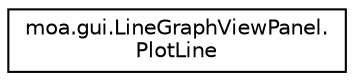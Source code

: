 digraph "Graphical Class Hierarchy"
{
 // LATEX_PDF_SIZE
  edge [fontname="Helvetica",fontsize="10",labelfontname="Helvetica",labelfontsize="10"];
  node [fontname="Helvetica",fontsize="10",shape=record];
  rankdir="LR";
  Node0 [label="moa.gui.LineGraphViewPanel.\lPlotLine",height=0.2,width=0.4,color="black", fillcolor="white", style="filled",URL="$classmoa_1_1gui_1_1_line_graph_view_panel_1_1_plot_line.html",tooltip=" "];
}
